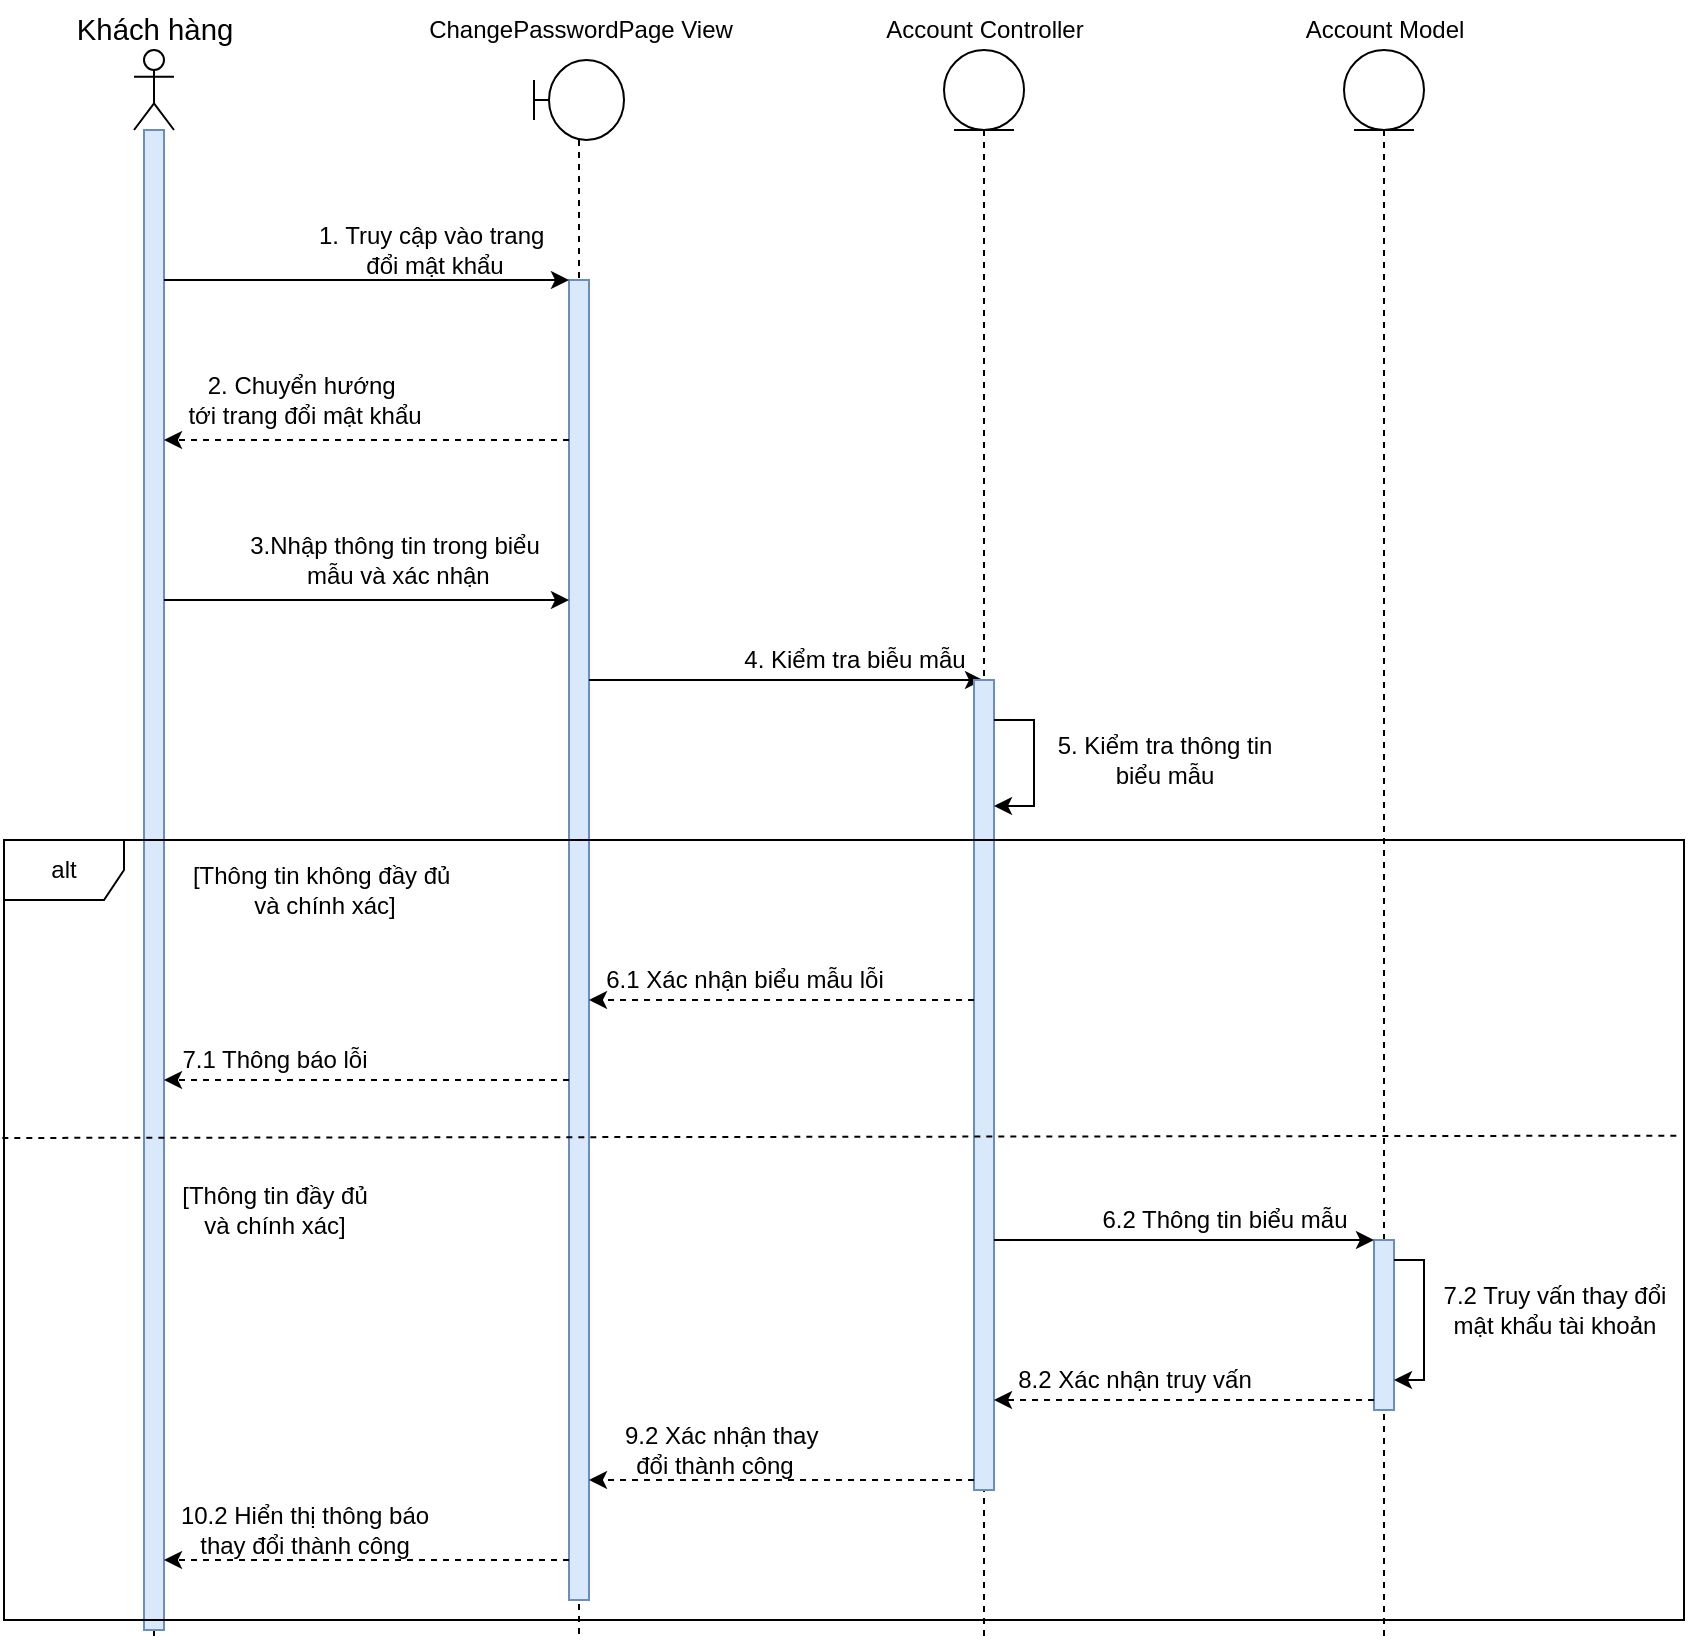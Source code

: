 <mxfile version="16.5.1" type="device"><diagram id="la0iUq_kacUUBwd-93TU" name="Trang-2"><mxGraphModel dx="760" dy="624" grid="1" gridSize="10" guides="1" tooltips="1" connect="1" arrows="1" fold="1" page="1" pageScale="1" pageWidth="827" pageHeight="1169" math="0" shadow="0"><root><mxCell id="0"/><mxCell id="1" parent="0"/><mxCell id="l80kZ1i3zKH6oZ8vVVYS-1" value="" style="shape=umlLifeline;participant=umlActor;perimeter=lifelinePerimeter;whiteSpace=wrap;html=1;container=1;collapsible=0;recursiveResize=0;verticalAlign=top;spacingTop=36;outlineConnect=0;" parent="1" vertex="1"><mxGeometry x="475" y="205" width="20" height="795" as="geometry"/></mxCell><mxCell id="l80kZ1i3zKH6oZ8vVVYS-2" value="" style="html=1;points=[];perimeter=orthogonalPerimeter;fillColor=#dae8fc;strokeColor=#6c8ebf;" parent="l80kZ1i3zKH6oZ8vVVYS-1" vertex="1"><mxGeometry x="5" y="40" width="10" height="750" as="geometry"/></mxCell><mxCell id="l80kZ1i3zKH6oZ8vVVYS-3" value="&lt;span style=&quot;font-family: Calibri, sans-serif; font-size: 14.667px;&quot;&gt;Khách hàng&lt;/span&gt;" style="text;html=1;align=center;verticalAlign=middle;resizable=0;points=[];autosize=1;strokeColor=none;fillColor=none;" parent="1" vertex="1"><mxGeometry x="440" y="180" width="90" height="30" as="geometry"/></mxCell><mxCell id="l80kZ1i3zKH6oZ8vVVYS-4" value="" style="shape=umlLifeline;participant=umlBoundary;perimeter=lifelinePerimeter;whiteSpace=wrap;html=1;container=1;collapsible=0;recursiveResize=0;verticalAlign=top;spacingTop=36;outlineConnect=0;" parent="1" vertex="1"><mxGeometry x="675" y="210" width="45" height="790" as="geometry"/></mxCell><mxCell id="l80kZ1i3zKH6oZ8vVVYS-5" value="" style="html=1;points=[];perimeter=orthogonalPerimeter;fillColor=#dae8fc;strokeColor=#6c8ebf;" parent="l80kZ1i3zKH6oZ8vVVYS-4" vertex="1"><mxGeometry x="17.5" y="110" width="10" height="660" as="geometry"/></mxCell><mxCell id="Q9MOmeiL5r2MYiRRGr7C-1" style="edgeStyle=orthogonalEdgeStyle;rounded=0;orthogonalLoop=1;jettySize=auto;html=1;" parent="l80kZ1i3zKH6oZ8vVVYS-4" target="l80kZ1i3zKH6oZ8vVVYS-5" edge="1"><mxGeometry relative="1" as="geometry"><Array as="points"><mxPoint x="-15" y="270"/><mxPoint x="-15" y="270"/></Array><mxPoint x="-185" y="270" as="sourcePoint"/><mxPoint x="33" y="270" as="targetPoint"/></mxGeometry></mxCell><mxCell id="l80kZ1i3zKH6oZ8vVVYS-9" value="ChangePasswordPage View" style="text;html=1;align=center;verticalAlign=middle;resizable=0;points=[];autosize=1;strokeColor=none;fillColor=none;" parent="1" vertex="1"><mxGeometry x="612.5" y="185" width="170" height="20" as="geometry"/></mxCell><mxCell id="l80kZ1i3zKH6oZ8vVVYS-10" value="Account&amp;nbsp;Controller" style="text;html=1;align=center;verticalAlign=middle;resizable=0;points=[];autosize=1;strokeColor=none;fillColor=none;" parent="1" vertex="1"><mxGeometry x="840" y="180" width="120" height="30" as="geometry"/></mxCell><mxCell id="l80kZ1i3zKH6oZ8vVVYS-11" value="" style="shape=umlLifeline;participant=umlEntity;perimeter=lifelinePerimeter;whiteSpace=wrap;html=1;container=1;collapsible=0;recursiveResize=0;verticalAlign=top;spacingTop=36;outlineConnect=0;" parent="1" vertex="1"><mxGeometry x="1080" y="205" width="40" height="795" as="geometry"/></mxCell><mxCell id="nAdpRbIppx9-WmSGpTdW-10" value="" style="html=1;points=[];perimeter=orthogonalPerimeter;fillColor=#dae8fc;strokeColor=#6c8ebf;" parent="l80kZ1i3zKH6oZ8vVVYS-11" vertex="1"><mxGeometry x="15" y="595" width="10" height="85" as="geometry"/></mxCell><mxCell id="nAdpRbIppx9-WmSGpTdW-13" style="edgeStyle=orthogonalEdgeStyle;rounded=0;orthogonalLoop=1;jettySize=auto;html=1;" parent="l80kZ1i3zKH6oZ8vVVYS-11" source="nAdpRbIppx9-WmSGpTdW-10" target="nAdpRbIppx9-WmSGpTdW-10" edge="1"><mxGeometry relative="1" as="geometry"><Array as="points"><mxPoint x="40" y="605"/><mxPoint x="40" y="665"/></Array></mxGeometry></mxCell><mxCell id="l80kZ1i3zKH6oZ8vVVYS-14" value="Account Model" style="text;html=1;align=center;verticalAlign=middle;resizable=0;points=[];autosize=1;strokeColor=none;fillColor=none;" parent="1" vertex="1"><mxGeometry x="1050" y="180" width="100" height="30" as="geometry"/></mxCell><mxCell id="l80kZ1i3zKH6oZ8vVVYS-15" style="edgeStyle=orthogonalEdgeStyle;rounded=0;orthogonalLoop=1;jettySize=auto;html=1;" parent="1" source="l80kZ1i3zKH6oZ8vVVYS-2" target="l80kZ1i3zKH6oZ8vVVYS-5" edge="1"><mxGeometry relative="1" as="geometry"><Array as="points"><mxPoint x="600" y="320"/><mxPoint x="600" y="320"/></Array></mxGeometry></mxCell><mxCell id="l80kZ1i3zKH6oZ8vVVYS-16" value="1. Truy cập vào trang&amp;nbsp;&lt;br&gt;đổi mật khẩu" style="text;html=1;align=center;verticalAlign=middle;resizable=0;points=[];autosize=1;strokeColor=none;fillColor=none;" parent="1" vertex="1"><mxGeometry x="560" y="290" width="130" height="30" as="geometry"/></mxCell><mxCell id="l80kZ1i3zKH6oZ8vVVYS-17" style="edgeStyle=orthogonalEdgeStyle;rounded=0;orthogonalLoop=1;jettySize=auto;html=1;dashed=1;" parent="1" source="l80kZ1i3zKH6oZ8vVVYS-5" target="l80kZ1i3zKH6oZ8vVVYS-2" edge="1"><mxGeometry relative="1" as="geometry"><Array as="points"><mxPoint x="600" y="400"/><mxPoint x="600" y="400"/></Array></mxGeometry></mxCell><mxCell id="l80kZ1i3zKH6oZ8vVVYS-18" value="2. Chuyển hướng&amp;nbsp;&lt;br&gt;tới trang đổi mật khẩu" style="text;html=1;align=center;verticalAlign=middle;resizable=0;points=[];autosize=1;strokeColor=none;fillColor=none;" parent="1" vertex="1"><mxGeometry x="495" y="365" width="130" height="30" as="geometry"/></mxCell><mxCell id="Q9MOmeiL5r2MYiRRGr7C-2" value="3.Nhập thông tin trong biểu&lt;br&gt;&amp;nbsp;mẫu và xác nhận" style="text;html=1;align=center;verticalAlign=middle;resizable=0;points=[];autosize=1;strokeColor=none;fillColor=none;" parent="1" vertex="1"><mxGeometry x="520" y="440" width="170" height="40" as="geometry"/></mxCell><mxCell id="udvPXhXsKeJbY9Z3dobZ-1" value="4. Kiểm tra biễu mẫu" style="text;html=1;align=center;verticalAlign=middle;resizable=0;points=[];autosize=1;strokeColor=none;fillColor=none;" parent="1" vertex="1"><mxGeometry x="770" y="500" width="130" height="20" as="geometry"/></mxCell><mxCell id="udvPXhXsKeJbY9Z3dobZ-2" style="edgeStyle=orthogonalEdgeStyle;rounded=0;orthogonalLoop=1;jettySize=auto;html=1;" parent="1" source="l80kZ1i3zKH6oZ8vVVYS-5" target="_Bdx2kzYKKnqhe4iP5rH-1" edge="1"><mxGeometry relative="1" as="geometry"><Array as="points"><mxPoint x="830" y="520"/><mxPoint x="830" y="520"/></Array><mxPoint x="720" y="520" as="sourcePoint"/><mxPoint x="900" y="540" as="targetPoint"/></mxGeometry></mxCell><mxCell id="_Bdx2kzYKKnqhe4iP5rH-1" value="" style="shape=umlLifeline;participant=umlEntity;perimeter=lifelinePerimeter;whiteSpace=wrap;html=1;container=1;collapsible=0;recursiveResize=0;verticalAlign=top;spacingTop=36;outlineConnect=0;" parent="1" vertex="1"><mxGeometry x="880" y="205" width="40" height="795" as="geometry"/></mxCell><mxCell id="zUUQlKvCXE3s7rn4dL73-1" value="" style="html=1;points=[];perimeter=orthogonalPerimeter;fillColor=#dae8fc;strokeColor=#6c8ebf;" parent="_Bdx2kzYKKnqhe4iP5rH-1" vertex="1"><mxGeometry x="15" y="315" width="10" height="405" as="geometry"/></mxCell><mxCell id="nAdpRbIppx9-WmSGpTdW-2" style="edgeStyle=orthogonalEdgeStyle;rounded=0;orthogonalLoop=1;jettySize=auto;html=1;entryX=1;entryY=0.155;entryDx=0;entryDy=0;entryPerimeter=0;" parent="_Bdx2kzYKKnqhe4iP5rH-1" source="zUUQlKvCXE3s7rn4dL73-1" target="zUUQlKvCXE3s7rn4dL73-1" edge="1"><mxGeometry relative="1" as="geometry"><mxPoint x="80" y="345" as="targetPoint"/><Array as="points"><mxPoint x="45" y="335"/><mxPoint x="45" y="378"/><mxPoint x="25" y="378"/></Array></mxGeometry></mxCell><mxCell id="nAdpRbIppx9-WmSGpTdW-3" value="5. Kiểm tra thông tin&lt;br&gt;biểu mẫu" style="text;html=1;align=center;verticalAlign=middle;resizable=0;points=[];autosize=1;strokeColor=none;fillColor=none;" parent="1" vertex="1"><mxGeometry x="930" y="545" width="120" height="30" as="geometry"/></mxCell><mxCell id="nAdpRbIppx9-WmSGpTdW-4" value="[Thông tin không đầy đủ&amp;nbsp;&lt;br&gt;và chính xác]" style="text;html=1;align=center;verticalAlign=middle;resizable=0;points=[];autosize=1;strokeColor=none;fillColor=none;" parent="1" vertex="1"><mxGeometry x="495" y="610" width="150" height="30" as="geometry"/></mxCell><mxCell id="nAdpRbIppx9-WmSGpTdW-5" style="edgeStyle=orthogonalEdgeStyle;rounded=0;orthogonalLoop=1;jettySize=auto;html=1;dashed=1;" parent="1" source="zUUQlKvCXE3s7rn4dL73-1" target="l80kZ1i3zKH6oZ8vVVYS-5" edge="1"><mxGeometry relative="1" as="geometry"><Array as="points"><mxPoint x="790" y="680"/><mxPoint x="790" y="680"/></Array></mxGeometry></mxCell><mxCell id="nAdpRbIppx9-WmSGpTdW-6" value="6.1 Xác nhận biểu mẫu lỗi" style="text;html=1;align=center;verticalAlign=middle;resizable=0;points=[];autosize=1;strokeColor=none;fillColor=none;" parent="1" vertex="1"><mxGeometry x="705" y="660" width="150" height="20" as="geometry"/></mxCell><mxCell id="nAdpRbIppx9-WmSGpTdW-8" style="edgeStyle=orthogonalEdgeStyle;rounded=0;orthogonalLoop=1;jettySize=auto;html=1;dashed=1;" parent="1" source="l80kZ1i3zKH6oZ8vVVYS-5" target="l80kZ1i3zKH6oZ8vVVYS-2" edge="1"><mxGeometry relative="1" as="geometry"><Array as="points"><mxPoint x="650" y="720"/><mxPoint x="650" y="720"/></Array></mxGeometry></mxCell><mxCell id="nAdpRbIppx9-WmSGpTdW-9" value="7.1 Thông báo lỗi" style="text;html=1;align=center;verticalAlign=middle;resizable=0;points=[];autosize=1;strokeColor=none;fillColor=none;" parent="1" vertex="1"><mxGeometry x="490" y="700" width="110" height="20" as="geometry"/></mxCell><mxCell id="nAdpRbIppx9-WmSGpTdW-11" style="edgeStyle=orthogonalEdgeStyle;rounded=0;orthogonalLoop=1;jettySize=auto;html=1;" parent="1" source="zUUQlKvCXE3s7rn4dL73-1" target="nAdpRbIppx9-WmSGpTdW-10" edge="1"><mxGeometry relative="1" as="geometry"><Array as="points"><mxPoint x="950" y="800"/><mxPoint x="950" y="800"/></Array></mxGeometry></mxCell><mxCell id="nAdpRbIppx9-WmSGpTdW-12" value="6.2 Thông tin biểu mẫu" style="text;html=1;align=center;verticalAlign=middle;resizable=0;points=[];autosize=1;strokeColor=none;fillColor=none;" parent="1" vertex="1"><mxGeometry x="950" y="780" width="140" height="20" as="geometry"/></mxCell><mxCell id="nAdpRbIppx9-WmSGpTdW-14" value="7.2 Truy vấn thay đổi&lt;br&gt;mật khẩu tài khoản" style="text;html=1;align=center;verticalAlign=middle;resizable=0;points=[];autosize=1;strokeColor=none;fillColor=none;" parent="1" vertex="1"><mxGeometry x="1120" y="820" width="130" height="30" as="geometry"/></mxCell><mxCell id="nAdpRbIppx9-WmSGpTdW-15" style="edgeStyle=orthogonalEdgeStyle;rounded=0;orthogonalLoop=1;jettySize=auto;html=1;dashed=1;" parent="1" source="nAdpRbIppx9-WmSGpTdW-10" target="zUUQlKvCXE3s7rn4dL73-1" edge="1"><mxGeometry relative="1" as="geometry"><Array as="points"><mxPoint x="1010" y="880"/><mxPoint x="1010" y="880"/></Array></mxGeometry></mxCell><mxCell id="nAdpRbIppx9-WmSGpTdW-16" value="8.2 Xác nhận truy vấn" style="text;html=1;align=center;verticalAlign=middle;resizable=0;points=[];autosize=1;strokeColor=none;fillColor=none;" parent="1" vertex="1"><mxGeometry x="910" y="860" width="130" height="20" as="geometry"/></mxCell><mxCell id="nAdpRbIppx9-WmSGpTdW-17" style="edgeStyle=orthogonalEdgeStyle;rounded=0;orthogonalLoop=1;jettySize=auto;html=1;dashed=1;" parent="1" source="zUUQlKvCXE3s7rn4dL73-1" target="l80kZ1i3zKH6oZ8vVVYS-5" edge="1"><mxGeometry relative="1" as="geometry"><Array as="points"><mxPoint x="830" y="920"/><mxPoint x="830" y="920"/></Array></mxGeometry></mxCell><mxCell id="nAdpRbIppx9-WmSGpTdW-18" value="&amp;nbsp; 9.2 Xác nhận thay &lt;br&gt;đổi thành công" style="text;html=1;align=center;verticalAlign=middle;resizable=0;points=[];autosize=1;strokeColor=none;fillColor=none;" parent="1" vertex="1"><mxGeometry x="705" y="890" width="120" height="30" as="geometry"/></mxCell><mxCell id="nAdpRbIppx9-WmSGpTdW-19" style="edgeStyle=orthogonalEdgeStyle;rounded=0;orthogonalLoop=1;jettySize=auto;html=1;dashed=1;" parent="1" source="l80kZ1i3zKH6oZ8vVVYS-5" target="l80kZ1i3zKH6oZ8vVVYS-2" edge="1"><mxGeometry relative="1" as="geometry"><Array as="points"><mxPoint x="600" y="960"/><mxPoint x="600" y="960"/></Array></mxGeometry></mxCell><mxCell id="nAdpRbIppx9-WmSGpTdW-20" value="10.2 Hiển thị thông báo&lt;br&gt;thay đổi thành công" style="text;html=1;align=center;verticalAlign=middle;resizable=0;points=[];autosize=1;strokeColor=none;fillColor=none;" parent="1" vertex="1"><mxGeometry x="490" y="930" width="140" height="30" as="geometry"/></mxCell><mxCell id="nAdpRbIppx9-WmSGpTdW-21" value="[Thông tin đầy đủ&lt;br&gt;và chính xác]" style="text;html=1;align=center;verticalAlign=middle;resizable=0;points=[];autosize=1;strokeColor=none;fillColor=none;" parent="1" vertex="1"><mxGeometry x="490" y="770" width="110" height="30" as="geometry"/></mxCell><mxCell id="O6wMedhLrHDkQrXqiNfu-1" value="alt" style="shape=umlFrame;whiteSpace=wrap;html=1;" vertex="1" parent="1"><mxGeometry x="410" y="600" width="840" height="390" as="geometry"/></mxCell><mxCell id="O6wMedhLrHDkQrXqiNfu-2" value="" style="endArrow=none;dashed=1;html=1;rounded=0;exitX=-0.001;exitY=0.382;exitDx=0;exitDy=0;exitPerimeter=0;entryX=0.999;entryY=0.379;entryDx=0;entryDy=0;entryPerimeter=0;" edge="1" parent="1" source="O6wMedhLrHDkQrXqiNfu-1" target="O6wMedhLrHDkQrXqiNfu-1"><mxGeometry width="50" height="50" relative="1" as="geometry"><mxPoint x="710" y="910" as="sourcePoint"/><mxPoint x="760" y="860" as="targetPoint"/></mxGeometry></mxCell></root></mxGraphModel></diagram></mxfile>